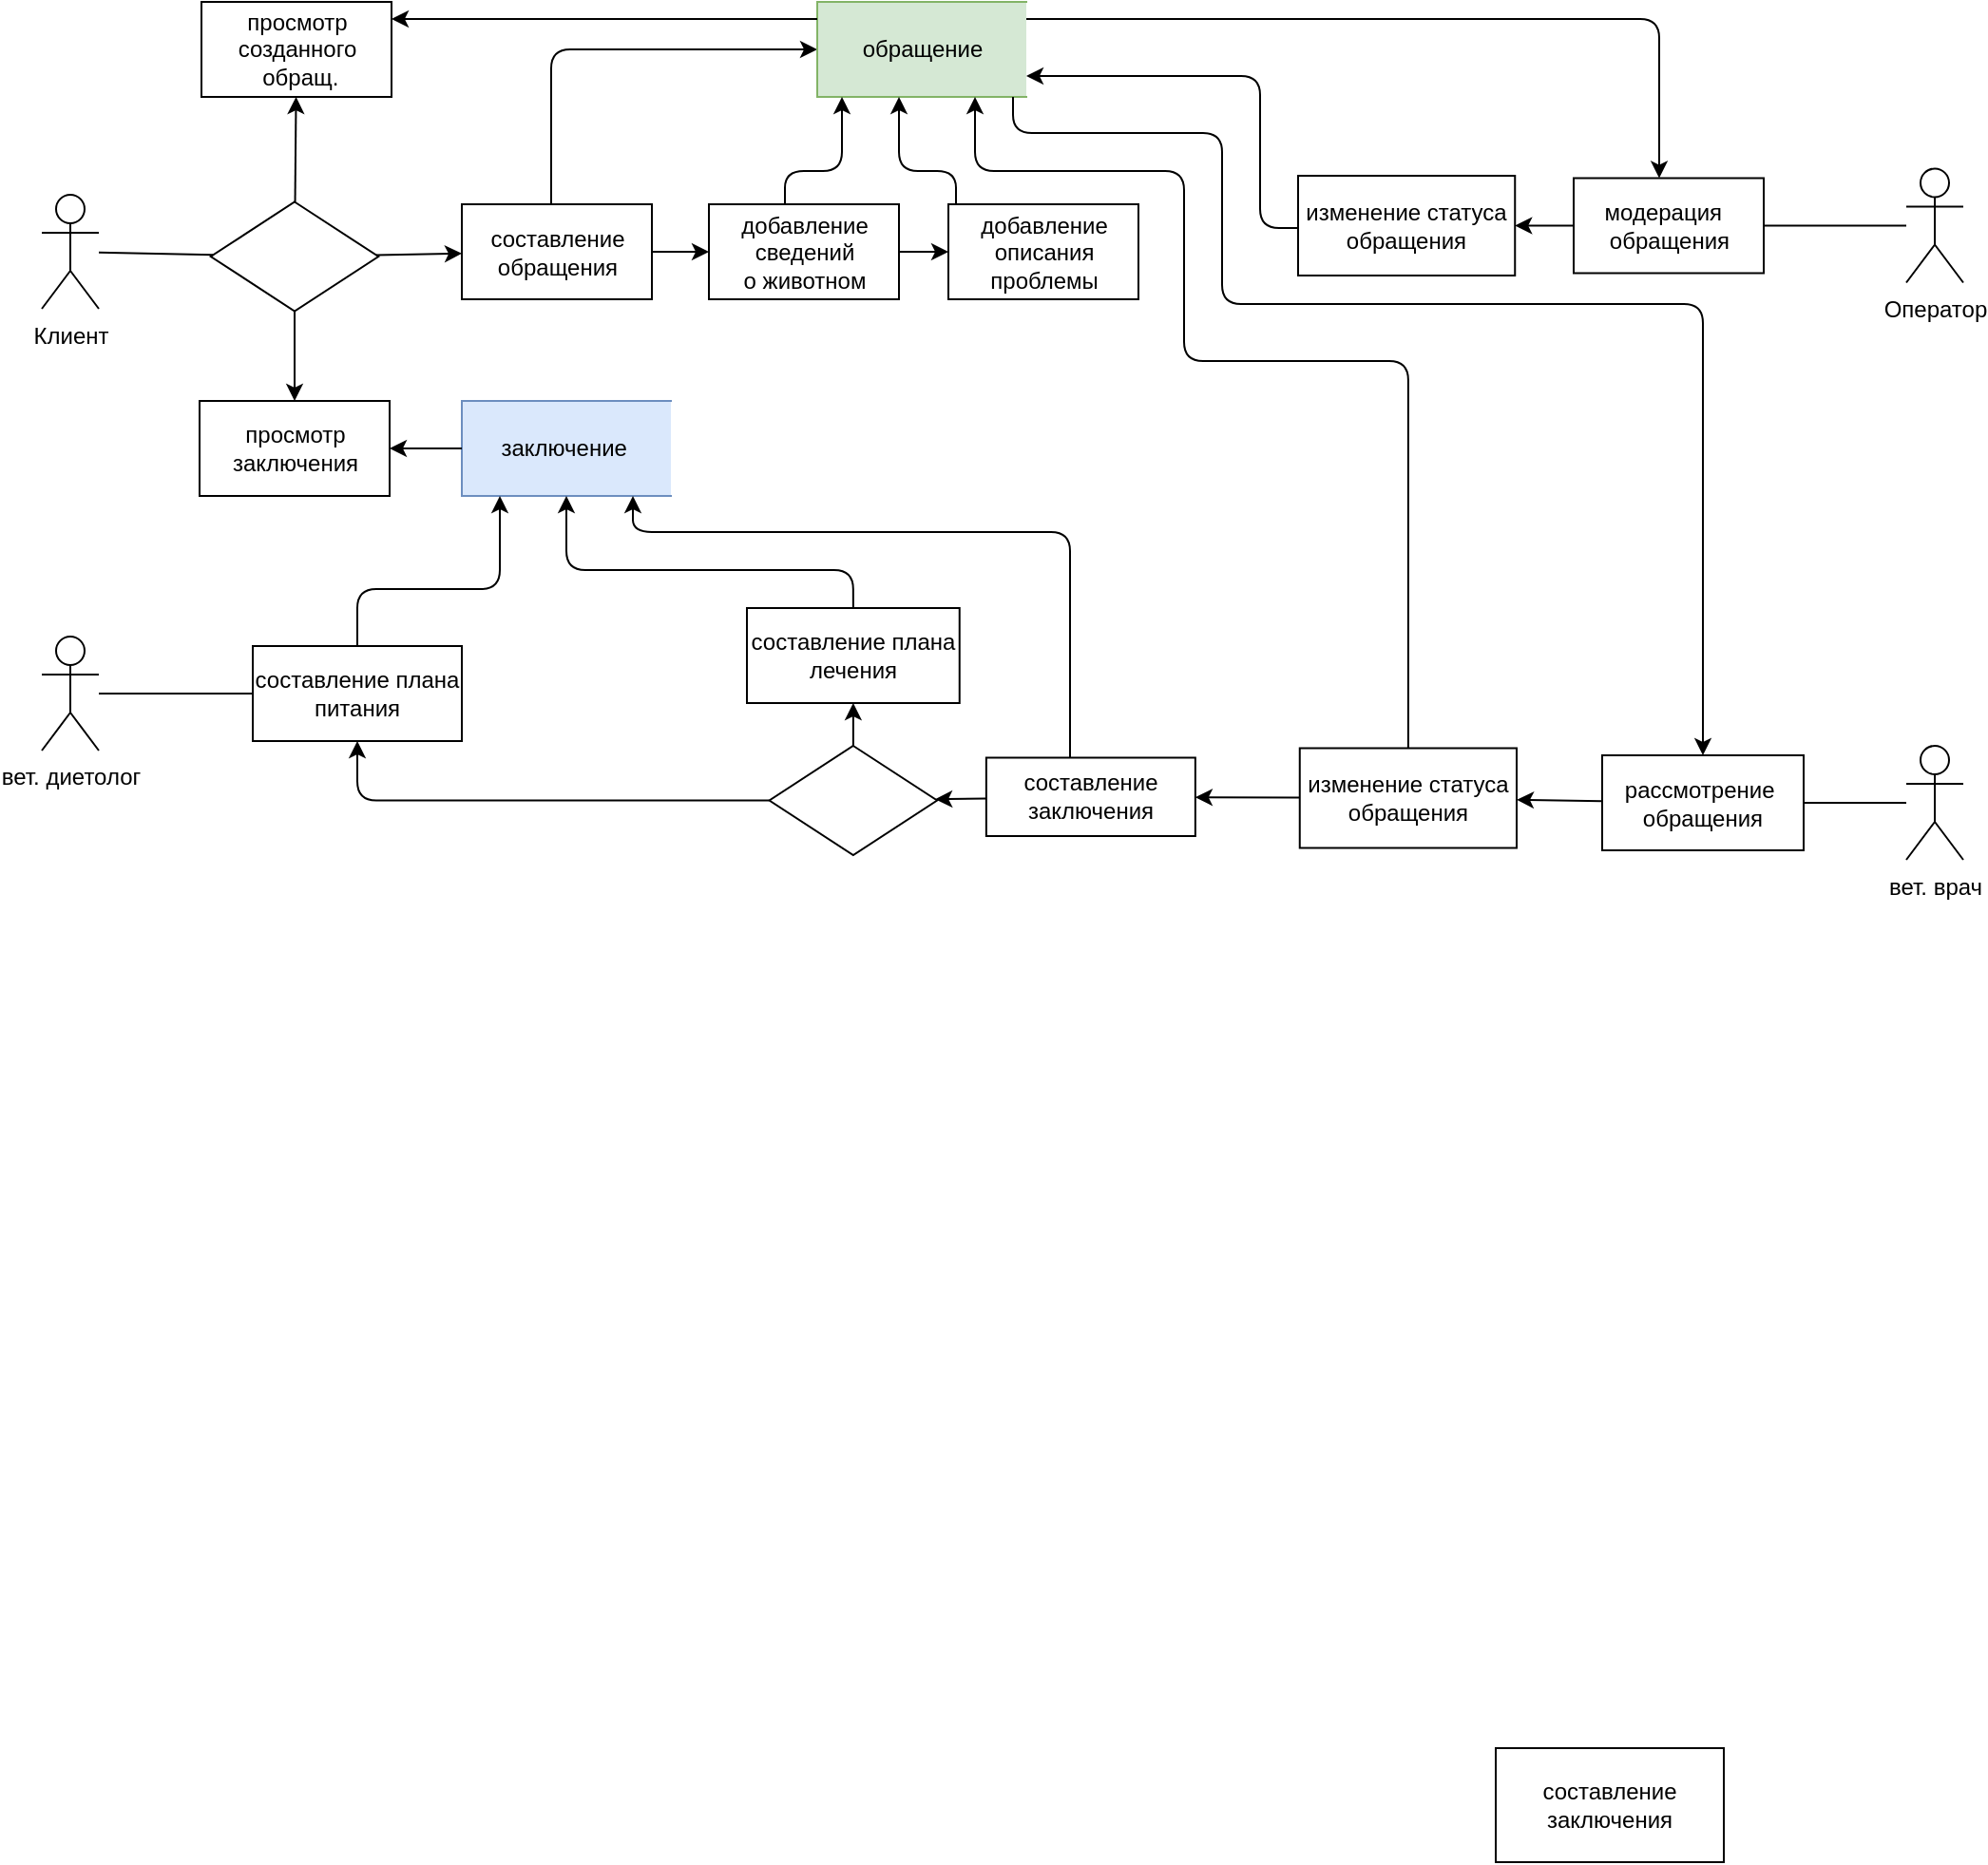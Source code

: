 <mxfile version="15.5.8" type="device"><diagram id="kzeq3enm6VKgM4GoAeBn" name="Page-1"><mxGraphModel dx="2207" dy="596" grid="1" gridSize="10" guides="1" tooltips="1" connect="1" arrows="1" fold="1" page="1" pageScale="1" pageWidth="1169" pageHeight="1654" math="0" shadow="0"><root><mxCell id="0"/><mxCell id="1" parent="0"/><mxCell id="SkLQpkn3maGRPMSLVxLG-39" value="Клиент" style="shape=umlActor;verticalLabelPosition=bottom;verticalAlign=top;html=1;outlineConnect=0;" parent="1" vertex="1"><mxGeometry x="-41" y="102.5" width="30" height="60" as="geometry"/></mxCell><mxCell id="SkLQpkn3maGRPMSLVxLG-42" value="добавление&lt;br&gt;сведений&lt;br&gt;о животном" style="html=1;dashed=0;whitespace=wrap;" parent="1" vertex="1"><mxGeometry x="310" y="107.5" width="100" height="50" as="geometry"/></mxCell><mxCell id="SkLQpkn3maGRPMSLVxLG-47" value="" style="endArrow=classic;html=1;" parent="1" source="SkLQpkn3maGRPMSLVxLG-40" target="SkLQpkn3maGRPMSLVxLG-42" edge="1"><mxGeometry width="50" height="50" relative="1" as="geometry"><mxPoint x="410" y="138.5" as="sourcePoint"/><mxPoint x="460" y="88.5" as="targetPoint"/></mxGeometry></mxCell><mxCell id="SkLQpkn3maGRPMSLVxLG-49" value="Оператор" style="shape=umlActor;verticalLabelPosition=bottom;verticalAlign=top;html=1;outlineConnect=0;" parent="1" vertex="1"><mxGeometry x="940" y="88.75" width="30" height="60" as="geometry"/></mxCell><mxCell id="SkLQpkn3maGRPMSLVxLG-51" value="" style="endArrow=classic;html=1;edgeStyle=orthogonalEdgeStyle;" parent="1" source="SkLQpkn3maGRPMSLVxLG-40" target="INR5gjYaSOHBbctPgWJO-2" edge="1"><mxGeometry width="50" height="50" relative="1" as="geometry"><mxPoint x="411" y="201" as="sourcePoint"/><mxPoint x="496" y="201" as="targetPoint"/><Array as="points"><mxPoint x="227" y="26"/></Array></mxGeometry></mxCell><mxCell id="SkLQpkn3maGRPMSLVxLG-52" value="модерация&amp;nbsp;&amp;nbsp;&lt;br&gt;обращения" style="html=1;dashed=0;whitespace=wrap;" parent="1" vertex="1"><mxGeometry x="765" y="93.75" width="100" height="50" as="geometry"/></mxCell><mxCell id="SkLQpkn3maGRPMSLVxLG-57" value="" style="endArrow=none;html=1;endFill=0;" parent="1" source="SkLQpkn3maGRPMSLVxLG-49" target="SkLQpkn3maGRPMSLVxLG-52" edge="1"><mxGeometry width="50" height="50" relative="1" as="geometry"><mxPoint x="1015" y="120" as="sourcePoint"/><mxPoint x="985" y="120" as="targetPoint"/></mxGeometry></mxCell><mxCell id="SkLQpkn3maGRPMSLVxLG-71" value="вет. диетолог" style="shape=umlActor;verticalLabelPosition=bottom;verticalAlign=top;html=1;outlineConnect=0;" parent="1" vertex="1"><mxGeometry x="-41" y="335" width="30" height="60" as="geometry"/></mxCell><mxCell id="SkLQpkn3maGRPMSLVxLG-74" value="составление плана питания" style="rounded=0;whiteSpace=wrap;html=1;" parent="1" vertex="1"><mxGeometry x="70" y="340" width="110" height="50" as="geometry"/></mxCell><mxCell id="SkLQpkn3maGRPMSLVxLG-85" value="" style="endArrow=none;html=1;endFill=0;" parent="1" source="SkLQpkn3maGRPMSLVxLG-71" target="SkLQpkn3maGRPMSLVxLG-74" edge="1"><mxGeometry width="50" height="50" relative="1" as="geometry"><mxPoint x="-45.996" y="586.25" as="sourcePoint"/><mxPoint x="70" y="362.5" as="targetPoint"/></mxGeometry></mxCell><mxCell id="SkLQpkn3maGRPMSLVxLG-86" value="вет. врач" style="shape=umlActor;verticalLabelPosition=bottom;verticalAlign=top;html=1;outlineConnect=0;" parent="1" vertex="1"><mxGeometry x="940" y="392.5" width="30" height="60" as="geometry"/></mxCell><mxCell id="SkLQpkn3maGRPMSLVxLG-88" value="составление заключения" style="rounded=0;whiteSpace=wrap;html=1;fillColor=#f8cecc;strokeColor=#b85450;" parent="1" vertex="1"><mxGeometry x="724" y="920" width="120" height="60" as="geometry"/></mxCell><mxCell id="SkLQpkn3maGRPMSLVxLG-89" value="составление плана лечения" style="rounded=0;whiteSpace=wrap;html=1;" parent="1" vertex="1"><mxGeometry x="330.0" y="320" width="111.87" height="50" as="geometry"/></mxCell><mxCell id="SkLQpkn3maGRPMSLVxLG-100" value="рассмотрение&amp;nbsp;&lt;br&gt;обращения" style="rounded=0;whiteSpace=wrap;html=1;" parent="1" vertex="1"><mxGeometry x="780" y="397.5" width="106" height="50" as="geometry"/></mxCell><mxCell id="SkLQpkn3maGRPMSLVxLG-102" value="составление заключения" style="rounded=0;whiteSpace=wrap;html=1;" parent="1" vertex="1"><mxGeometry x="724" y="920" width="120" height="60" as="geometry"/></mxCell><mxCell id="SkLQpkn3maGRPMSLVxLG-40" value="составление &lt;br&gt;обращения" style="html=1;dashed=0;whitespace=wrap;" parent="1" vertex="1"><mxGeometry x="180" y="107.5" width="100" height="50" as="geometry"/></mxCell><mxCell id="INR5gjYaSOHBbctPgWJO-2" value="обращение" style="html=1;dashed=0;whitespace=wrap;shape=partialRectangle;right=0;fillColor=#d5e8d4;strokeColor=#82b366;" parent="1" vertex="1"><mxGeometry x="367" y="1" width="110" height="50" as="geometry"/></mxCell><mxCell id="INR5gjYaSOHBbctPgWJO-3" value="добавление &lt;br&gt;описания &lt;br&gt;проблемы" style="html=1;dashed=0;whitespace=wrap;" parent="1" vertex="1"><mxGeometry x="436" y="107.5" width="100" height="50" as="geometry"/></mxCell><mxCell id="INR5gjYaSOHBbctPgWJO-4" value="" style="endArrow=classic;html=1;" parent="1" source="SkLQpkn3maGRPMSLVxLG-42" target="INR5gjYaSOHBbctPgWJO-3" edge="1"><mxGeometry width="50" height="50" relative="1" as="geometry"><mxPoint x="426" y="67.5" as="sourcePoint"/><mxPoint x="476" y="17.5" as="targetPoint"/></mxGeometry></mxCell><mxCell id="INR5gjYaSOHBbctPgWJO-5" value="" style="endArrow=classic;html=1;edgeStyle=orthogonalEdgeStyle;" parent="1" source="SkLQpkn3maGRPMSLVxLG-42" target="INR5gjYaSOHBbctPgWJO-2" edge="1"><mxGeometry width="50" height="50" relative="1" as="geometry"><mxPoint x="320" y="51" as="sourcePoint"/><mxPoint x="477" y="31" as="targetPoint"/><Array as="points"><mxPoint x="350" y="90"/><mxPoint x="380" y="90"/></Array></mxGeometry></mxCell><mxCell id="INR5gjYaSOHBbctPgWJO-9" value="" style="endArrow=classic;html=1;edgeStyle=orthogonalEdgeStyle;" parent="1" source="INR5gjYaSOHBbctPgWJO-3" target="INR5gjYaSOHBbctPgWJO-2" edge="1"><mxGeometry width="50" height="50" relative="1" as="geometry"><mxPoint x="607" y="62" as="sourcePoint"/><mxPoint x="657" y="12" as="targetPoint"/><Array as="points"><mxPoint x="440" y="90"/><mxPoint x="410" y="90"/></Array></mxGeometry></mxCell><mxCell id="INR5gjYaSOHBbctPgWJO-11" value="" style="shape=rhombus;html=1;dashed=0;whitespace=wrap;perimeter=rhombusPerimeter;" parent="1" vertex="1"><mxGeometry x="47.88" y="106.25" width="88.25" height="57.5" as="geometry"/></mxCell><mxCell id="INR5gjYaSOHBbctPgWJO-12" value="" style="endArrow=classic;html=1;" parent="1" source="INR5gjYaSOHBbctPgWJO-11" target="SkLQpkn3maGRPMSLVxLG-40" edge="1"><mxGeometry width="50" height="50" relative="1" as="geometry"><mxPoint x="349" y="176.5" as="sourcePoint"/><mxPoint x="399" y="126.5" as="targetPoint"/></mxGeometry></mxCell><mxCell id="INR5gjYaSOHBbctPgWJO-14" value="" style="endArrow=classic;html=1;edgeStyle=orthogonalEdgeStyle;" parent="1" source="INR5gjYaSOHBbctPgWJO-2" target="INR5gjYaSOHBbctPgWJO-16" edge="1"><mxGeometry width="50" height="50" relative="1" as="geometry"><mxPoint x="400" y="140" as="sourcePoint"/><mxPoint x="150" y="10" as="targetPoint"/><Array as="points"><mxPoint x="350" y="10"/><mxPoint x="350" y="10"/></Array></mxGeometry></mxCell><mxCell id="INR5gjYaSOHBbctPgWJO-16" value="просмотр &lt;br&gt;созданного&lt;br&gt;&amp;nbsp;обращ." style="html=1;dashed=0;whitespace=wrap;" parent="1" vertex="1"><mxGeometry x="43" y="1" width="100" height="50" as="geometry"/></mxCell><mxCell id="INR5gjYaSOHBbctPgWJO-17" value="" style="endArrow=classic;html=1;" parent="1" source="INR5gjYaSOHBbctPgWJO-11" target="INR5gjYaSOHBbctPgWJO-16" edge="1"><mxGeometry width="50" height="50" relative="1" as="geometry"><mxPoint x="350" y="180" as="sourcePoint"/><mxPoint x="400" y="130" as="targetPoint"/></mxGeometry></mxCell><mxCell id="INR5gjYaSOHBbctPgWJO-19" value="" style="endArrow=classic;html=1;" parent="1" source="INR5gjYaSOHBbctPgWJO-11" target="INR5gjYaSOHBbctPgWJO-20" edge="1"><mxGeometry width="50" height="50" relative="1" as="geometry"><mxPoint x="350" y="180" as="sourcePoint"/><mxPoint x="200" y="200" as="targetPoint"/></mxGeometry></mxCell><mxCell id="INR5gjYaSOHBbctPgWJO-20" value="просмотр&lt;br&gt;заключения" style="html=1;dashed=0;whitespace=wrap;" parent="1" vertex="1"><mxGeometry x="42" y="211" width="100" height="50" as="geometry"/></mxCell><mxCell id="INR5gjYaSOHBbctPgWJO-22" value="" style="endArrow=none;html=1;endFill=0;" parent="1" source="SkLQpkn3maGRPMSLVxLG-39" target="INR5gjYaSOHBbctPgWJO-11" edge="1"><mxGeometry width="50" height="50" relative="1" as="geometry"><mxPoint x="349" y="146.5" as="sourcePoint"/><mxPoint x="399" y="96.5" as="targetPoint"/></mxGeometry></mxCell><mxCell id="INR5gjYaSOHBbctPgWJO-23" value="заключение&amp;nbsp;" style="html=1;dashed=0;whitespace=wrap;shape=partialRectangle;right=0;fillColor=#dae8fc;strokeColor=#6c8ebf;" parent="1" vertex="1"><mxGeometry x="180" y="211" width="110" height="50" as="geometry"/></mxCell><mxCell id="INR5gjYaSOHBbctPgWJO-24" value="" style="endArrow=classic;html=1;" parent="1" source="INR5gjYaSOHBbctPgWJO-23" target="INR5gjYaSOHBbctPgWJO-20" edge="1"><mxGeometry width="50" height="50" relative="1" as="geometry"><mxPoint x="350" y="250" as="sourcePoint"/><mxPoint x="400" y="200" as="targetPoint"/></mxGeometry></mxCell><mxCell id="INR5gjYaSOHBbctPgWJO-34" value="" style="endArrow=classic;html=1;edgeStyle=orthogonalEdgeStyle;" parent="1" source="INR5gjYaSOHBbctPgWJO-2" target="SkLQpkn3maGRPMSLVxLG-52" edge="1"><mxGeometry width="50" height="50" relative="1" as="geometry"><mxPoint x="670" y="10" as="sourcePoint"/><mxPoint x="730" y="90" as="targetPoint"/><Array as="points"><mxPoint x="810" y="10"/></Array></mxGeometry></mxCell><mxCell id="INR5gjYaSOHBbctPgWJO-58" value="" style="endArrow=none;html=1;endFill=0;" parent="1" source="SkLQpkn3maGRPMSLVxLG-86" target="SkLQpkn3maGRPMSLVxLG-100" edge="1"><mxGeometry width="50" height="50" relative="1" as="geometry"><mxPoint x="936" y="356.25" as="sourcePoint"/><mxPoint x="986" y="306.25" as="targetPoint"/></mxGeometry></mxCell><mxCell id="INR5gjYaSOHBbctPgWJO-59" value="" style="endArrow=classic;html=1;edgeStyle=orthogonalEdgeStyle;" parent="1" source="INR5gjYaSOHBbctPgWJO-2" target="SkLQpkn3maGRPMSLVxLG-100" edge="1"><mxGeometry width="50" height="50" relative="1" as="geometry"><mxPoint x="700" y="230" as="sourcePoint"/><mxPoint x="1060" y="270" as="targetPoint"/><Array as="points"><mxPoint x="470" y="70"/><mxPoint x="580" y="70"/><mxPoint x="580" y="160"/><mxPoint x="833" y="160"/></Array></mxGeometry></mxCell><mxCell id="INR5gjYaSOHBbctPgWJO-60" value="" style="shape=rhombus;html=1;dashed=0;whitespace=wrap;perimeter=rhombusPerimeter;" parent="1" vertex="1"><mxGeometry x="341.81" y="392.5" width="88.25" height="57.5" as="geometry"/></mxCell><mxCell id="INR5gjYaSOHBbctPgWJO-61" value="" style="endArrow=classic;html=1;edgeStyle=orthogonalEdgeStyle;" parent="1" source="INR5gjYaSOHBbctPgWJO-60" target="SkLQpkn3maGRPMSLVxLG-74" edge="1"><mxGeometry width="50" height="50" relative="1" as="geometry"><mxPoint x="300" y="500" as="sourcePoint"/><mxPoint x="175" y="390" as="targetPoint"/></mxGeometry></mxCell><mxCell id="INR5gjYaSOHBbctPgWJO-62" value="" style="endArrow=classic;html=1;" parent="1" source="eZzGpEVOvhuEacqEOxfQ-1" target="INR5gjYaSOHBbctPgWJO-60" edge="1"><mxGeometry width="50" height="50" relative="1" as="geometry"><mxPoint x="455.93" y="450" as="sourcePoint"/><mxPoint x="395.93" y="450" as="targetPoint"/></mxGeometry></mxCell><mxCell id="INR5gjYaSOHBbctPgWJO-63" value="" style="endArrow=classic;html=1;" parent="1" source="INR5gjYaSOHBbctPgWJO-60" target="SkLQpkn3maGRPMSLVxLG-89" edge="1"><mxGeometry width="50" height="50" relative="1" as="geometry"><mxPoint x="207.81" y="500" as="sourcePoint"/><mxPoint x="257.81" y="450" as="targetPoint"/></mxGeometry></mxCell><mxCell id="INR5gjYaSOHBbctPgWJO-71" value="" style="endArrow=classic;html=1;edgeStyle=orthogonalEdgeStyle;" parent="1" source="SkLQpkn3maGRPMSLVxLG-74" target="INR5gjYaSOHBbctPgWJO-23" edge="1"><mxGeometry width="50" height="50" relative="1" as="geometry"><mxPoint x="180" y="362.0" as="sourcePoint"/><mxPoint x="379" y="337.497" as="targetPoint"/><Array as="points"><mxPoint x="125" y="310"/><mxPoint x="200" y="310"/></Array></mxGeometry></mxCell><mxCell id="INR5gjYaSOHBbctPgWJO-72" value="" style="endArrow=classic;html=1;edgeStyle=orthogonalEdgeStyle;exitX=0.5;exitY=0;exitDx=0;exitDy=0;" parent="1" source="SkLQpkn3maGRPMSLVxLG-89" target="INR5gjYaSOHBbctPgWJO-23" edge="1"><mxGeometry width="50" height="50" relative="1" as="geometry"><mxPoint x="609.059" y="320" as="sourcePoint"/><mxPoint x="422.736" y="309" as="targetPoint"/><Array as="points"><mxPoint x="386" y="300"/><mxPoint x="235" y="300"/></Array></mxGeometry></mxCell><mxCell id="eZzGpEVOvhuEacqEOxfQ-1" value="составление заключения" style="rounded=0;whiteSpace=wrap;html=1;" parent="1" vertex="1"><mxGeometry x="455.93" y="398.75" width="110" height="41.25" as="geometry"/></mxCell><mxCell id="eZzGpEVOvhuEacqEOxfQ-2" value="" style="endArrow=classic;html=1;" parent="1" source="eZzGpEVOvhuEacqEOxfQ-17" target="eZzGpEVOvhuEacqEOxfQ-1" edge="1"><mxGeometry width="50" height="50" relative="1" as="geometry"><mxPoint x="635.93" y="400" as="sourcePoint"/><mxPoint x="305.93" y="350" as="targetPoint"/></mxGeometry></mxCell><mxCell id="eZzGpEVOvhuEacqEOxfQ-4" value="" style="endArrow=classic;html=1;edgeStyle=orthogonalEdgeStyle;" parent="1" source="eZzGpEVOvhuEacqEOxfQ-1" target="INR5gjYaSOHBbctPgWJO-23" edge="1"><mxGeometry width="50" height="50" relative="1" as="geometry"><mxPoint x="300" y="370" as="sourcePoint"/><mxPoint x="350" y="320" as="targetPoint"/><Array as="points"><mxPoint x="500" y="280"/><mxPoint x="270" y="280"/></Array></mxGeometry></mxCell><mxCell id="eZzGpEVOvhuEacqEOxfQ-3" value="изменение статуса&lt;br&gt;обращения" style="rounded=0;whiteSpace=wrap;html=1;" parent="1" vertex="1"><mxGeometry x="620" y="92.5" width="114.12" height="52.5" as="geometry"/></mxCell><mxCell id="eZzGpEVOvhuEacqEOxfQ-5" value="" style="endArrow=classic;html=1;" parent="1" source="SkLQpkn3maGRPMSLVxLG-52" target="eZzGpEVOvhuEacqEOxfQ-3" edge="1"><mxGeometry width="50" height="50" relative="1" as="geometry"><mxPoint x="565" y="153.75" as="sourcePoint"/><mxPoint x="615" y="103.75" as="targetPoint"/></mxGeometry></mxCell><mxCell id="eZzGpEVOvhuEacqEOxfQ-6" value="" style="endArrow=classic;html=1;edgeStyle=orthogonalEdgeStyle;" parent="1" source="eZzGpEVOvhuEacqEOxfQ-3" target="INR5gjYaSOHBbctPgWJO-2" edge="1"><mxGeometry width="50" height="50" relative="1" as="geometry"><mxPoint x="640" y="90" as="sourcePoint"/><mxPoint x="580" y="120" as="targetPoint"/><Array as="points"><mxPoint x="600" y="120"/><mxPoint x="600" y="40"/></Array></mxGeometry></mxCell><mxCell id="eZzGpEVOvhuEacqEOxfQ-17" value="изменение статуса&lt;br&gt;обращения" style="rounded=0;whiteSpace=wrap;html=1;" parent="1" vertex="1"><mxGeometry x="620.88" y="393.75" width="114.12" height="52.5" as="geometry"/></mxCell><mxCell id="eZzGpEVOvhuEacqEOxfQ-18" value="" style="endArrow=classic;html=1;edgeStyle=orthogonalEdgeStyle;" parent="1" source="eZzGpEVOvhuEacqEOxfQ-17" target="INR5gjYaSOHBbctPgWJO-2" edge="1"><mxGeometry width="50" height="50" relative="1" as="geometry"><mxPoint x="700" y="350" as="sourcePoint"/><mxPoint x="750" y="300" as="targetPoint"/><Array as="points"><mxPoint x="678" y="190"/><mxPoint x="560" y="190"/><mxPoint x="560" y="90"/><mxPoint x="450" y="90"/></Array></mxGeometry></mxCell><mxCell id="eZzGpEVOvhuEacqEOxfQ-19" value="" style="endArrow=classic;html=1;" parent="1" source="SkLQpkn3maGRPMSLVxLG-100" target="eZzGpEVOvhuEacqEOxfQ-17" edge="1"><mxGeometry width="50" height="50" relative="1" as="geometry"><mxPoint x="670" y="351.25" as="sourcePoint"/><mxPoint x="720" y="301.25" as="targetPoint"/></mxGeometry></mxCell></root></mxGraphModel></diagram></mxfile>
